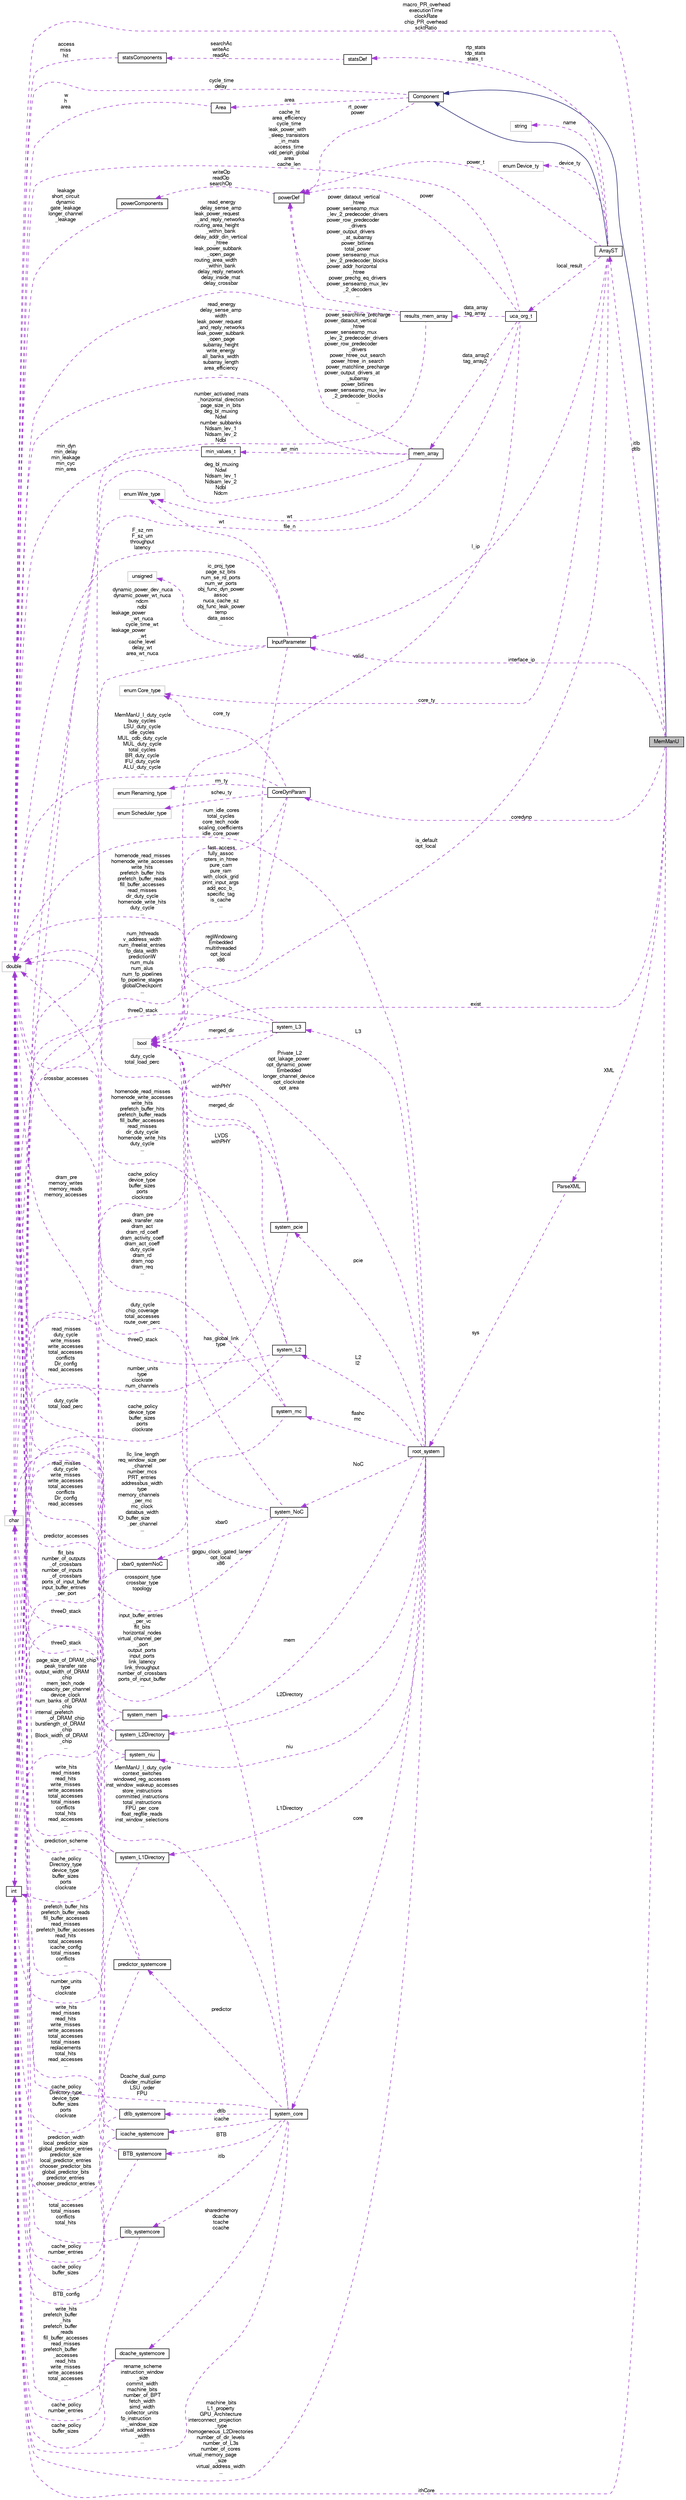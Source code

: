 digraph "MemManU"
{
  bgcolor="transparent";
  edge [fontname="FreeSans",fontsize="10",labelfontname="FreeSans",labelfontsize="10"];
  node [fontname="FreeSans",fontsize="10",shape=record];
  rankdir="LR";
  Node2 [label="MemManU",height=0.2,width=0.4,color="black", fillcolor="grey75", style="filled", fontcolor="black"];
  Node3 -> Node2 [dir="back",color="midnightblue",fontsize="10",style="solid",fontname="FreeSans"];
  Node3 [label="Component",height=0.2,width=0.4,color="black",URL="$classComponent.html"];
  Node4 -> Node3 [dir="back",color="darkorchid3",fontsize="10",style="dashed",label=" cycle_time\ndelay" ,fontname="FreeSans"];
  Node4 [label="double",height=0.2,width=0.4,color="grey75"];
  Node5 -> Node3 [dir="back",color="darkorchid3",fontsize="10",style="dashed",label=" rt_power\npower" ,fontname="FreeSans"];
  Node5 [label="powerDef",height=0.2,width=0.4,color="black",URL="$classpowerDef.html"];
  Node6 -> Node5 [dir="back",color="darkorchid3",fontsize="10",style="dashed",label=" writeOp\nreadOp\nsearchOp" ,fontname="FreeSans"];
  Node6 [label="powerComponents",height=0.2,width=0.4,color="black",URL="$classpowerComponents.html"];
  Node4 -> Node6 [dir="back",color="darkorchid3",fontsize="10",style="dashed",label=" leakage\nshort_circuit\ndynamic\ngate_leakage\nlonger_channel\l_leakage" ,fontname="FreeSans"];
  Node7 -> Node3 [dir="back",color="darkorchid3",fontsize="10",style="dashed",label=" area" ,fontname="FreeSans"];
  Node7 [label="Area",height=0.2,width=0.4,color="black",URL="$classArea.html"];
  Node4 -> Node7 [dir="back",color="darkorchid3",fontsize="10",style="dashed",label=" w\nh\narea" ,fontname="FreeSans"];
  Node4 -> Node2 [dir="back",color="darkorchid3",fontsize="10",style="dashed",label=" macro_PR_overhead\nexecutionTime\nclockRate\nchip_PR_overhead\nscktRatio" ,fontname="FreeSans"];
  Node8 -> Node2 [dir="back",color="darkorchid3",fontsize="10",style="dashed",label=" itlb\ndtlb" ,fontname="FreeSans"];
  Node8 [label="ArrayST",height=0.2,width=0.4,color="black",URL="$classArrayST.html"];
  Node3 -> Node8 [dir="back",color="midnightblue",fontsize="10",style="solid",fontname="FreeSans"];
  Node9 -> Node8 [dir="back",color="darkorchid3",fontsize="10",style="dashed",label=" device_ty" ,fontname="FreeSans"];
  Node9 [label="enum Device_ty",height=0.2,width=0.4,color="grey75"];
  Node5 -> Node8 [dir="back",color="darkorchid3",fontsize="10",style="dashed",label=" power_t" ,fontname="FreeSans"];
  Node10 -> Node8 [dir="back",color="darkorchid3",fontsize="10",style="dashed",label=" local_result" ,fontname="FreeSans"];
  Node10 [label="uca_org_t",height=0.2,width=0.4,color="black",URL="$classuca__org__t.html"];
  Node4 -> Node10 [dir="back",color="darkorchid3",fontsize="10",style="dashed",label=" cache_ht\narea_efficiency\ncycle_time\nleak_power_with\l_sleep_transistors\l_in_mats\naccess_time\nvdd_periph_global\narea\ncache_len" ,fontname="FreeSans"];
  Node11 -> Node10 [dir="back",color="darkorchid3",fontsize="10",style="dashed",label=" file_n" ,fontname="FreeSans"];
  Node11 [label="char",height=0.2,width=0.4,color="grey75"];
  Node5 -> Node10 [dir="back",color="darkorchid3",fontsize="10",style="dashed",label=" power" ,fontname="FreeSans"];
  Node12 -> Node10 [dir="back",color="darkorchid3",fontsize="10",style="dashed",label=" data_array2\ntag_array2" ,fontname="FreeSans"];
  Node12 [label="mem_array",height=0.2,width=0.4,color="black",URL="$classmem__array.html"];
  Node4 -> Node12 [dir="back",color="darkorchid3",fontsize="10",style="dashed",label=" read_energy\ndelay_sense_amp\nwidth\nleak_power_request\l_and_reply_networks\nleak_power_subbank\l_open_page\nsubarray_height\nwrite_energy\nall_banks_width\nsubarray_length\narea_efficiency\n..." ,fontname="FreeSans"];
  Node13 -> Node12 [dir="back",color="darkorchid3",fontsize="10",style="dashed",label=" arr_min" ,fontname="FreeSans"];
  Node13 [label="min_values_t",height=0.2,width=0.4,color="black",URL="$classmin__values__t.html"];
  Node4 -> Node13 [dir="back",color="darkorchid3",fontsize="10",style="dashed",label=" min_dyn\nmin_delay\nmin_leakage\nmin_cyc\nmin_area" ,fontname="FreeSans"];
  Node5 -> Node12 [dir="back",color="darkorchid3",fontsize="10",style="dashed",label=" power_searchline_precharge\npower_dataout_vertical\l_htree\npower_senseamp_mux\l_lev_2_predecoder_drivers\npower_row_predecoder\l_drivers\npower_htree_out_search\npower_htree_in_search\npower_matchline_precharge\npower_output_drivers_at\l_subarray\npower_bitlines\npower_senseamp_mux_lev\l_2_predecoder_blocks\n..." ,fontname="FreeSans"];
  Node14 -> Node12 [dir="back",color="darkorchid3",fontsize="10",style="dashed",label=" deg_bl_muxing\nNdwl\nNdsam_lev_1\nNdsam_lev_2\nNdbl\nNdcm" ,fontname="FreeSans"];
  Node14 [label="int",height=0.2,width=0.4,color="black",URL="$classint.html"];
  Node15 -> Node12 [dir="back",color="darkorchid3",fontsize="10",style="dashed",label=" wt" ,fontname="FreeSans"];
  Node15 [label="enum Wire_type",height=0.2,width=0.4,color="grey75"];
  Node16 -> Node10 [dir="back",color="darkorchid3",fontsize="10",style="dashed",label=" data_array\ntag_array" ,fontname="FreeSans"];
  Node16 [label="results_mem_array",height=0.2,width=0.4,color="black",URL="$structresults__mem__array.html"];
  Node4 -> Node16 [dir="back",color="darkorchid3",fontsize="10",style="dashed",label=" read_energy\ndelay_sense_amp\nleak_power_request\l_and_reply_networks\nrouting_area_height\l_within_bank\ndelay_addr_din_vertical\l_htree\nleak_power_subbank\l_open_page\nrouting_area_width\l_within_bank\ndelay_reply_network\ndelay_inside_mat\ndelay_crossbar\n..." ,fontname="FreeSans"];
  Node5 -> Node16 [dir="back",color="darkorchid3",fontsize="10",style="dashed",label=" power_dataout_vertical\l_htree\npower_senseamp_mux\l_lev_2_predecoder_drivers\npower_row_predecoder\l_drivers\npower_output_drivers\l_at_subarray\npower_bitlines\ntotal_power\npower_senseamp_mux\l_lev_2_predecoder_blocks\npower_addr_horizontal\l_htree\npower_prechg_eq_drivers\npower_senseamp_mux_lev\l_2_decoders\n..." ,fontname="FreeSans"];
  Node14 -> Node16 [dir="back",color="darkorchid3",fontsize="10",style="dashed",label=" number_activated_mats\l_horizontal_direction\npage_size_in_bits\ndeg_bl_muxing\nNdwl\nnumber_subbanks\nNdsam_lev_1\nNdsam_lev_2\nNdbl" ,fontname="FreeSans"];
  Node17 -> Node10 [dir="back",color="darkorchid3",fontsize="10",style="dashed",label=" valid" ,fontname="FreeSans"];
  Node17 [label="bool",height=0.2,width=0.4,color="grey75"];
  Node18 -> Node8 [dir="back",color="darkorchid3",fontsize="10",style="dashed",label=" rtp_stats\ntdp_stats\nstats_t" ,fontname="FreeSans"];
  Node18 [label="statsDef",height=0.2,width=0.4,color="black",URL="$classstatsDef.html"];
  Node19 -> Node18 [dir="back",color="darkorchid3",fontsize="10",style="dashed",label=" searchAc\nwriteAc\nreadAc" ,fontname="FreeSans"];
  Node19 [label="statsComponents",height=0.2,width=0.4,color="black",URL="$classstatsComponents.html"];
  Node4 -> Node19 [dir="back",color="darkorchid3",fontsize="10",style="dashed",label=" access\nmiss\nhit" ,fontname="FreeSans"];
  Node17 -> Node8 [dir="back",color="darkorchid3",fontsize="10",style="dashed",label=" is_default\nopt_local" ,fontname="FreeSans"];
  Node20 -> Node8 [dir="back",color="darkorchid3",fontsize="10",style="dashed",label=" name" ,fontname="FreeSans"];
  Node20 [label="string",height=0.2,width=0.4,color="grey75"];
  Node21 -> Node8 [dir="back",color="darkorchid3",fontsize="10",style="dashed",label=" l_ip" ,fontname="FreeSans"];
  Node21 [label="InputParameter",height=0.2,width=0.4,color="black",URL="$classInputParameter.html"];
  Node4 -> Node21 [dir="back",color="darkorchid3",fontsize="10",style="dashed",label=" F_sz_nm\nF_sz_um\nthroughput\nlatency" ,fontname="FreeSans"];
  Node14 -> Node21 [dir="back",color="darkorchid3",fontsize="10",style="dashed",label=" dynamic_power_dev_nuca\ndynamic_power_wt_nuca\nndcm\nndbl\nleakage_power\l_wt_nuca\ncycle_time_wt\nleakage_power\l_wt\ncache_level\ndelay_wt\narea_wt_nuca\n..." ,fontname="FreeSans"];
  Node17 -> Node21 [dir="back",color="darkorchid3",fontsize="10",style="dashed",label=" fast_access\nfully_assoc\nrpters_in_htree\npure_cam\npure_ram\nwith_clock_grid\nprint_input_args\nadd_ecc_b_\nspecific_tag\nis_cache\n..." ,fontname="FreeSans"];
  Node15 -> Node21 [dir="back",color="darkorchid3",fontsize="10",style="dashed",label=" wt" ,fontname="FreeSans"];
  Node22 -> Node21 [dir="back",color="darkorchid3",fontsize="10",style="dashed",label=" ic_proj_type\npage_sz_bits\nnum_se_rd_ports\nnum_wr_ports\nobj_func_dyn_power\nassoc\nnuca_cache_sz\nobj_func_leak_power\ntemp\ndata_assoc\n..." ,fontname="FreeSans"];
  Node22 [label="unsigned",height=0.2,width=0.4,color="grey75"];
  Node23 -> Node8 [dir="back",color="darkorchid3",fontsize="10",style="dashed",label=" core_ty" ,fontname="FreeSans"];
  Node23 [label="enum Core_type",height=0.2,width=0.4,color="grey75"];
  Node24 -> Node2 [dir="back",color="darkorchid3",fontsize="10",style="dashed",label=" coredynp" ,fontname="FreeSans"];
  Node24 [label="CoreDynParam",height=0.2,width=0.4,color="black",URL="$classCoreDynParam.html"];
  Node4 -> Node24 [dir="back",color="darkorchid3",fontsize="10",style="dashed",label=" MemManU_I_duty_cycle\nbusy_cycles\nLSU_duty_cycle\nidle_cycles\nMUL_cdb_duty_cycle\nMUL_duty_cycle\ntotal_cycles\nBR_duty_cycle\nIFU_duty_cycle\nALU_duty_cycle\n..." ,fontname="FreeSans"];
  Node14 -> Node24 [dir="back",color="darkorchid3",fontsize="10",style="dashed",label=" num_hthreads\nv_address_width\nnum_ifreelist_entries\nfp_data_width\npredictionW\nnum_muls\nnum_alus\nnum_fp_pipelines\nfp_pipeline_stages\nglobalCheckpoint\n..." ,fontname="FreeSans"];
  Node25 -> Node24 [dir="back",color="darkorchid3",fontsize="10",style="dashed",label=" rm_ty" ,fontname="FreeSans"];
  Node25 [label="enum Renaming_type",height=0.2,width=0.4,color="grey75"];
  Node17 -> Node24 [dir="back",color="darkorchid3",fontsize="10",style="dashed",label=" regWindowing\nEmbedded\nmultithreaded\nopt_local\nx86" ,fontname="FreeSans"];
  Node26 -> Node24 [dir="back",color="darkorchid3",fontsize="10",style="dashed",label=" scheu_ty" ,fontname="FreeSans"];
  Node26 [label="enum Scheduler_type",height=0.2,width=0.4,color="grey75"];
  Node23 -> Node24 [dir="back",color="darkorchid3",fontsize="10",style="dashed",label=" core_ty" ,fontname="FreeSans"];
  Node14 -> Node2 [dir="back",color="darkorchid3",fontsize="10",style="dashed",label=" ithCore" ,fontname="FreeSans"];
  Node17 -> Node2 [dir="back",color="darkorchid3",fontsize="10",style="dashed",label=" exist" ,fontname="FreeSans"];
  Node21 -> Node2 [dir="back",color="darkorchid3",fontsize="10",style="dashed",label=" interface_ip" ,fontname="FreeSans"];
  Node27 -> Node2 [dir="back",color="darkorchid3",fontsize="10",style="dashed",label=" XML" ,fontname="FreeSans"];
  Node27 [label="ParseXML",height=0.2,width=0.4,color="black",URL="$classParseXML.html"];
  Node28 -> Node27 [dir="back",color="darkorchid3",fontsize="10",style="dashed",label=" sys" ,fontname="FreeSans"];
  Node28 [label="root_system",height=0.2,width=0.4,color="black",URL="$structroot__system.html"];
  Node29 -> Node28 [dir="back",color="darkorchid3",fontsize="10",style="dashed",label=" L2\nl2" ,fontname="FreeSans"];
  Node29 [label="system_L2",height=0.2,width=0.4,color="black",URL="$structsystem__L2.html"];
  Node4 -> Node29 [dir="back",color="darkorchid3",fontsize="10",style="dashed",label=" homenode_read_misses\nhomenode_write_accesses\nwrite_hits\nprefetch_buffer_hits\nprefetch_buffer_reads\nfill_buffer_accesses\nread_misses\ndir_duty_cycle\nhomenode_write_hits\nduty_cycle\n..." ,fontname="FreeSans"];
  Node11 -> Node29 [dir="back",color="darkorchid3",fontsize="10",style="dashed",label=" threeD_stack" ,fontname="FreeSans"];
  Node14 -> Node29 [dir="back",color="darkorchid3",fontsize="10",style="dashed",label=" cache_policy\ndevice_type\nbuffer_sizes\nports\nclockrate" ,fontname="FreeSans"];
  Node17 -> Node29 [dir="back",color="darkorchid3",fontsize="10",style="dashed",label=" merged_dir" ,fontname="FreeSans"];
  Node30 -> Node28 [dir="back",color="darkorchid3",fontsize="10",style="dashed",label=" L3" ,fontname="FreeSans"];
  Node30 [label="system_L3",height=0.2,width=0.4,color="black",URL="$structsystem__L3.html"];
  Node4 -> Node30 [dir="back",color="darkorchid3",fontsize="10",style="dashed",label=" homenode_read_misses\nhomenode_write_accesses\nwrite_hits\nprefetch_buffer_hits\nprefetch_buffer_reads\nfill_buffer_accesses\nread_misses\ndir_duty_cycle\nhomenode_write_hits\nduty_cycle\n..." ,fontname="FreeSans"];
  Node11 -> Node30 [dir="back",color="darkorchid3",fontsize="10",style="dashed",label=" threeD_stack" ,fontname="FreeSans"];
  Node14 -> Node30 [dir="back",color="darkorchid3",fontsize="10",style="dashed",label=" cache_policy\ndevice_type\nbuffer_sizes\nports\nclockrate" ,fontname="FreeSans"];
  Node17 -> Node30 [dir="back",color="darkorchid3",fontsize="10",style="dashed",label=" merged_dir" ,fontname="FreeSans"];
  Node4 -> Node28 [dir="back",color="darkorchid3",fontsize="10",style="dashed",label=" num_idle_cores\ntotal_cycles\ncore_tech_node\nscaling_coefficients\nidle_core_power" ,fontname="FreeSans"];
  Node31 -> Node28 [dir="back",color="darkorchid3",fontsize="10",style="dashed",label=" L2Directory" ,fontname="FreeSans"];
  Node31 [label="system_L2Directory",height=0.2,width=0.4,color="black",URL="$structsystem__L2Directory.html"];
  Node4 -> Node31 [dir="back",color="darkorchid3",fontsize="10",style="dashed",label=" read_misses\nduty_cycle\nwrite_misses\nwrite_accesses\ntotal_accesses\nconflicts\nDir_config\nread_accesses" ,fontname="FreeSans"];
  Node11 -> Node31 [dir="back",color="darkorchid3",fontsize="10",style="dashed",label=" threeD_stack" ,fontname="FreeSans"];
  Node14 -> Node31 [dir="back",color="darkorchid3",fontsize="10",style="dashed",label=" cache_policy\nDirectory_type\ndevice_type\nbuffer_sizes\nports\nclockrate" ,fontname="FreeSans"];
  Node32 -> Node28 [dir="back",color="darkorchid3",fontsize="10",style="dashed",label=" flashc\nmc" ,fontname="FreeSans"];
  Node32 [label="system_mc",height=0.2,width=0.4,color="black",URL="$structsystem__mc.html"];
  Node4 -> Node32 [dir="back",color="darkorchid3",fontsize="10",style="dashed",label=" dram_pre\npeak_transfer_rate\ndram_act\ndram_rd_coeff\ndram_activity_coeff\ndram_act_coeff\nduty_cycle\ndram_rd\ndram_nop\ndram_req\n..." ,fontname="FreeSans"];
  Node14 -> Node32 [dir="back",color="darkorchid3",fontsize="10",style="dashed",label=" llc_line_length\nreq_window_size_per\l_channel\nnumber_mcs\nPRT_entries\naddressbus_width\ntype\nmemory_channels\l_per_mc\nmc_clock\ndatabus_width\nIO_buffer_size\l_per_channel\n..." ,fontname="FreeSans"];
  Node17 -> Node32 [dir="back",color="darkorchid3",fontsize="10",style="dashed",label=" LVDS\nwithPHY" ,fontname="FreeSans"];
  Node33 -> Node28 [dir="back",color="darkorchid3",fontsize="10",style="dashed",label=" mem" ,fontname="FreeSans"];
  Node33 [label="system_mem",height=0.2,width=0.4,color="black",URL="$structsystem__mem.html"];
  Node4 -> Node33 [dir="back",color="darkorchid3",fontsize="10",style="dashed",label=" dram_pre\nmemory_writes\nmemory_reads\nmemory_accesses" ,fontname="FreeSans"];
  Node14 -> Node33 [dir="back",color="darkorchid3",fontsize="10",style="dashed",label=" page_size_of_DRAM_chip\npeak_transfer_rate\noutput_width_of_DRAM\l_chip\nmem_tech_node\ncapacity_per_channel\ndevice_clock\nnum_banks_of_DRAM\l_chip\ninternal_prefetch\l_of_DRAM_chip\nburstlength_of_DRAM\l_chip\nBlock_width_of_DRAM\l_chip\n..." ,fontname="FreeSans"];
  Node34 -> Node28 [dir="back",color="darkorchid3",fontsize="10",style="dashed",label=" L1Directory" ,fontname="FreeSans"];
  Node34 [label="system_L1Directory",height=0.2,width=0.4,color="black",URL="$structsystem__L1Directory.html"];
  Node4 -> Node34 [dir="back",color="darkorchid3",fontsize="10",style="dashed",label=" read_misses\nduty_cycle\nwrite_misses\nwrite_accesses\ntotal_accesses\nconflicts\nDir_config\nread_accesses" ,fontname="FreeSans"];
  Node11 -> Node34 [dir="back",color="darkorchid3",fontsize="10",style="dashed",label=" threeD_stack" ,fontname="FreeSans"];
  Node14 -> Node34 [dir="back",color="darkorchid3",fontsize="10",style="dashed",label=" cache_policy\nDirectory_type\ndevice_type\nbuffer_sizes\nports\nclockrate" ,fontname="FreeSans"];
  Node35 -> Node28 [dir="back",color="darkorchid3",fontsize="10",style="dashed",label=" niu" ,fontname="FreeSans"];
  Node35 [label="system_niu",height=0.2,width=0.4,color="black",URL="$structsystem__niu.html"];
  Node4 -> Node35 [dir="back",color="darkorchid3",fontsize="10",style="dashed",label=" duty_cycle\ntotal_load_perc" ,fontname="FreeSans"];
  Node14 -> Node35 [dir="back",color="darkorchid3",fontsize="10",style="dashed",label=" number_units\ntype\nclockrate" ,fontname="FreeSans"];
  Node36 -> Node28 [dir="back",color="darkorchid3",fontsize="10",style="dashed",label=" core" ,fontname="FreeSans"];
  Node36 [label="system_core",height=0.2,width=0.4,color="black",URL="$structsystem__core.html"];
  Node37 -> Node36 [dir="back",color="darkorchid3",fontsize="10",style="dashed",label=" predictor" ,fontname="FreeSans"];
  Node37 [label="predictor_systemcore",height=0.2,width=0.4,color="black",URL="$structpredictor__systemcore.html"];
  Node4 -> Node37 [dir="back",color="darkorchid3",fontsize="10",style="dashed",label=" predictor_accesses" ,fontname="FreeSans"];
  Node11 -> Node37 [dir="back",color="darkorchid3",fontsize="10",style="dashed",label=" prediction_scheme" ,fontname="FreeSans"];
  Node14 -> Node37 [dir="back",color="darkorchid3",fontsize="10",style="dashed",label=" prediction_width\nlocal_predictor_size\nglobal_predictor_entries\npredictor_size\nlocal_predictor_entries\nchooser_predictor_bits\nglobal_predictor_bits\npredictor_entries\nchooser_predictor_entries" ,fontname="FreeSans"];
  Node38 -> Node36 [dir="back",color="darkorchid3",fontsize="10",style="dashed",label=" BTB" ,fontname="FreeSans"];
  Node38 [label="BTB_systemcore",height=0.2,width=0.4,color="black",URL="$structBTB__systemcore.html"];
  Node4 -> Node38 [dir="back",color="darkorchid3",fontsize="10",style="dashed",label=" write_hits\nread_misses\nread_hits\nwrite_misses\nwrite_accesses\ntotal_accesses\ntotal_misses\nreplacements\ntotal_hits\nread_accesses\n..." ,fontname="FreeSans"];
  Node14 -> Node38 [dir="back",color="darkorchid3",fontsize="10",style="dashed",label=" BTB_config" ,fontname="FreeSans"];
  Node4 -> Node36 [dir="back",color="darkorchid3",fontsize="10",style="dashed",label=" MemManU_I_duty_cycle\ncontext_switches\nwindowed_reg_accesses\ninst_window_wakeup_accesses\nstore_instructions\ncommitted_instructions\ntotal_instructions\nFPU_per_core\nfloat_regfile_reads\ninst_window_selections\n..." ,fontname="FreeSans"];
  Node39 -> Node36 [dir="back",color="darkorchid3",fontsize="10",style="dashed",label=" itlb" ,fontname="FreeSans"];
  Node39 [label="itlb_systemcore",height=0.2,width=0.4,color="black",URL="$structitlb__systemcore.html"];
  Node4 -> Node39 [dir="back",color="darkorchid3",fontsize="10",style="dashed",label=" total_accesses\ntotal_misses\nconflicts\ntotal_hits" ,fontname="FreeSans"];
  Node14 -> Node39 [dir="back",color="darkorchid3",fontsize="10",style="dashed",label=" cache_policy\nnumber_entries" ,fontname="FreeSans"];
  Node40 -> Node36 [dir="back",color="darkorchid3",fontsize="10",style="dashed",label=" icache" ,fontname="FreeSans"];
  Node40 [label="icache_systemcore",height=0.2,width=0.4,color="black",URL="$structicache__systemcore.html"];
  Node4 -> Node40 [dir="back",color="darkorchid3",fontsize="10",style="dashed",label=" prefetch_buffer_hits\nprefetch_buffer_reads\nfill_buffer_accesses\nread_misses\nprefetch_buffer_accesses\nread_hits\ntotal_accesses\nicache_config\ntotal_misses\nconflicts\n..." ,fontname="FreeSans"];
  Node14 -> Node40 [dir="back",color="darkorchid3",fontsize="10",style="dashed",label=" cache_policy\nbuffer_sizes" ,fontname="FreeSans"];
  Node11 -> Node36 [dir="back",color="darkorchid3",fontsize="10",style="dashed",label=" Dcache_dual_pump\ndivider_multiplier\nLSU_order\nFPU" ,fontname="FreeSans"];
  Node14 -> Node36 [dir="back",color="darkorchid3",fontsize="10",style="dashed",label=" rename_scheme\ninstruction_window\l_size\ncommit_width\nmachine_bits\nnumber_of_BPT\nfetch_width\nsimd_width\ncollector_units\nfp_instruction\l_window_size\nvirtual_address\l_width\n..." ,fontname="FreeSans"];
  Node41 -> Node36 [dir="back",color="darkorchid3",fontsize="10",style="dashed",label=" sharedmemory\ndcache\ntcache\nccache" ,fontname="FreeSans"];
  Node41 [label="dcache_systemcore",height=0.2,width=0.4,color="black",URL="$structdcache__systemcore.html"];
  Node4 -> Node41 [dir="back",color="darkorchid3",fontsize="10",style="dashed",label=" write_hits\nprefetch_buffer\l_hits\nprefetch_buffer\l_reads\nfill_buffer_accesses\nread_misses\nprefetch_buffer\l_accesses\nread_hits\nwrite_misses\nwrite_accesses\ntotal_accesses\n..." ,fontname="FreeSans"];
  Node14 -> Node41 [dir="back",color="darkorchid3",fontsize="10",style="dashed",label=" cache_policy\nbuffer_sizes" ,fontname="FreeSans"];
  Node17 -> Node36 [dir="back",color="darkorchid3",fontsize="10",style="dashed",label=" gpgpu_clock_gated_lanes\nopt_local\nx86" ,fontname="FreeSans"];
  Node42 -> Node36 [dir="back",color="darkorchid3",fontsize="10",style="dashed",label=" dtlb" ,fontname="FreeSans"];
  Node42 [label="dtlb_systemcore",height=0.2,width=0.4,color="black",URL="$structdtlb__systemcore.html"];
  Node4 -> Node42 [dir="back",color="darkorchid3",fontsize="10",style="dashed",label=" write_hits\nread_misses\nread_hits\nwrite_misses\nwrite_accesses\ntotal_accesses\ntotal_misses\nconflicts\ntotal_hits\nread_accesses\n..." ,fontname="FreeSans"];
  Node14 -> Node42 [dir="back",color="darkorchid3",fontsize="10",style="dashed",label=" cache_policy\nnumber_entries" ,fontname="FreeSans"];
  Node14 -> Node28 [dir="back",color="darkorchid3",fontsize="10",style="dashed",label=" machine_bits\nL1_property\nGPU_Architecture\ninterconnect_projection\l_type\nhomogeneous_L2Directories\nnumber_of_dir_levels\nnumber_of_L3s\nnumber_of_cores\nvirtual_memory_page\l_size\nvirtual_address_width\n..." ,fontname="FreeSans"];
  Node17 -> Node28 [dir="back",color="darkorchid3",fontsize="10",style="dashed",label=" Private_L2\nopt_lakage_power\nopt_dynamic_power\nEmbedded\nlonger_channel_device\nopt_clockrate\nopt_area" ,fontname="FreeSans"];
  Node43 -> Node28 [dir="back",color="darkorchid3",fontsize="10",style="dashed",label=" NoC" ,fontname="FreeSans"];
  Node43 [label="system_NoC",height=0.2,width=0.4,color="black",URL="$structsystem__NoC.html"];
  Node4 -> Node43 [dir="back",color="darkorchid3",fontsize="10",style="dashed",label=" duty_cycle\nchip_coverage\ntotal_accesses\nroute_over_perc" ,fontname="FreeSans"];
  Node11 -> Node43 [dir="back",color="darkorchid3",fontsize="10",style="dashed",label=" crosspoint_type\ncrossbar_type\ntopology" ,fontname="FreeSans"];
  Node14 -> Node43 [dir="back",color="darkorchid3",fontsize="10",style="dashed",label=" input_buffer_entries\l_per_vc\nflit_bits\nhorizontal_nodes\nvirtual_channel_per\l_port\noutput_ports\ninput_ports\nlink_latency\nlink_throughput\nnumber_of_crossbars\nports_of_input_buffer\n..." ,fontname="FreeSans"];
  Node17 -> Node43 [dir="back",color="darkorchid3",fontsize="10",style="dashed",label=" has_global_link\ntype" ,fontname="FreeSans"];
  Node44 -> Node43 [dir="back",color="darkorchid3",fontsize="10",style="dashed",label=" xbar0" ,fontname="FreeSans"];
  Node44 [label="xbar0_systemNoC",height=0.2,width=0.4,color="black",URL="$structxbar0__systemNoC.html"];
  Node4 -> Node44 [dir="back",color="darkorchid3",fontsize="10",style="dashed",label=" crossbar_accesses" ,fontname="FreeSans"];
  Node14 -> Node44 [dir="back",color="darkorchid3",fontsize="10",style="dashed",label=" flit_bits\nnumber_of_outputs\l_of_crossbars\nnumber_of_inputs\l_of_crossbars\nports_of_input_buffer\ninput_buffer_entries\l_per_port" ,fontname="FreeSans"];
  Node45 -> Node28 [dir="back",color="darkorchid3",fontsize="10",style="dashed",label=" pcie" ,fontname="FreeSans"];
  Node45 [label="system_pcie",height=0.2,width=0.4,color="black",URL="$structsystem__pcie.html"];
  Node4 -> Node45 [dir="back",color="darkorchid3",fontsize="10",style="dashed",label=" duty_cycle\ntotal_load_perc" ,fontname="FreeSans"];
  Node14 -> Node45 [dir="back",color="darkorchid3",fontsize="10",style="dashed",label=" number_units\ntype\nclockrate\nnum_channels" ,fontname="FreeSans"];
  Node17 -> Node45 [dir="back",color="darkorchid3",fontsize="10",style="dashed",label=" withPHY" ,fontname="FreeSans"];
}
